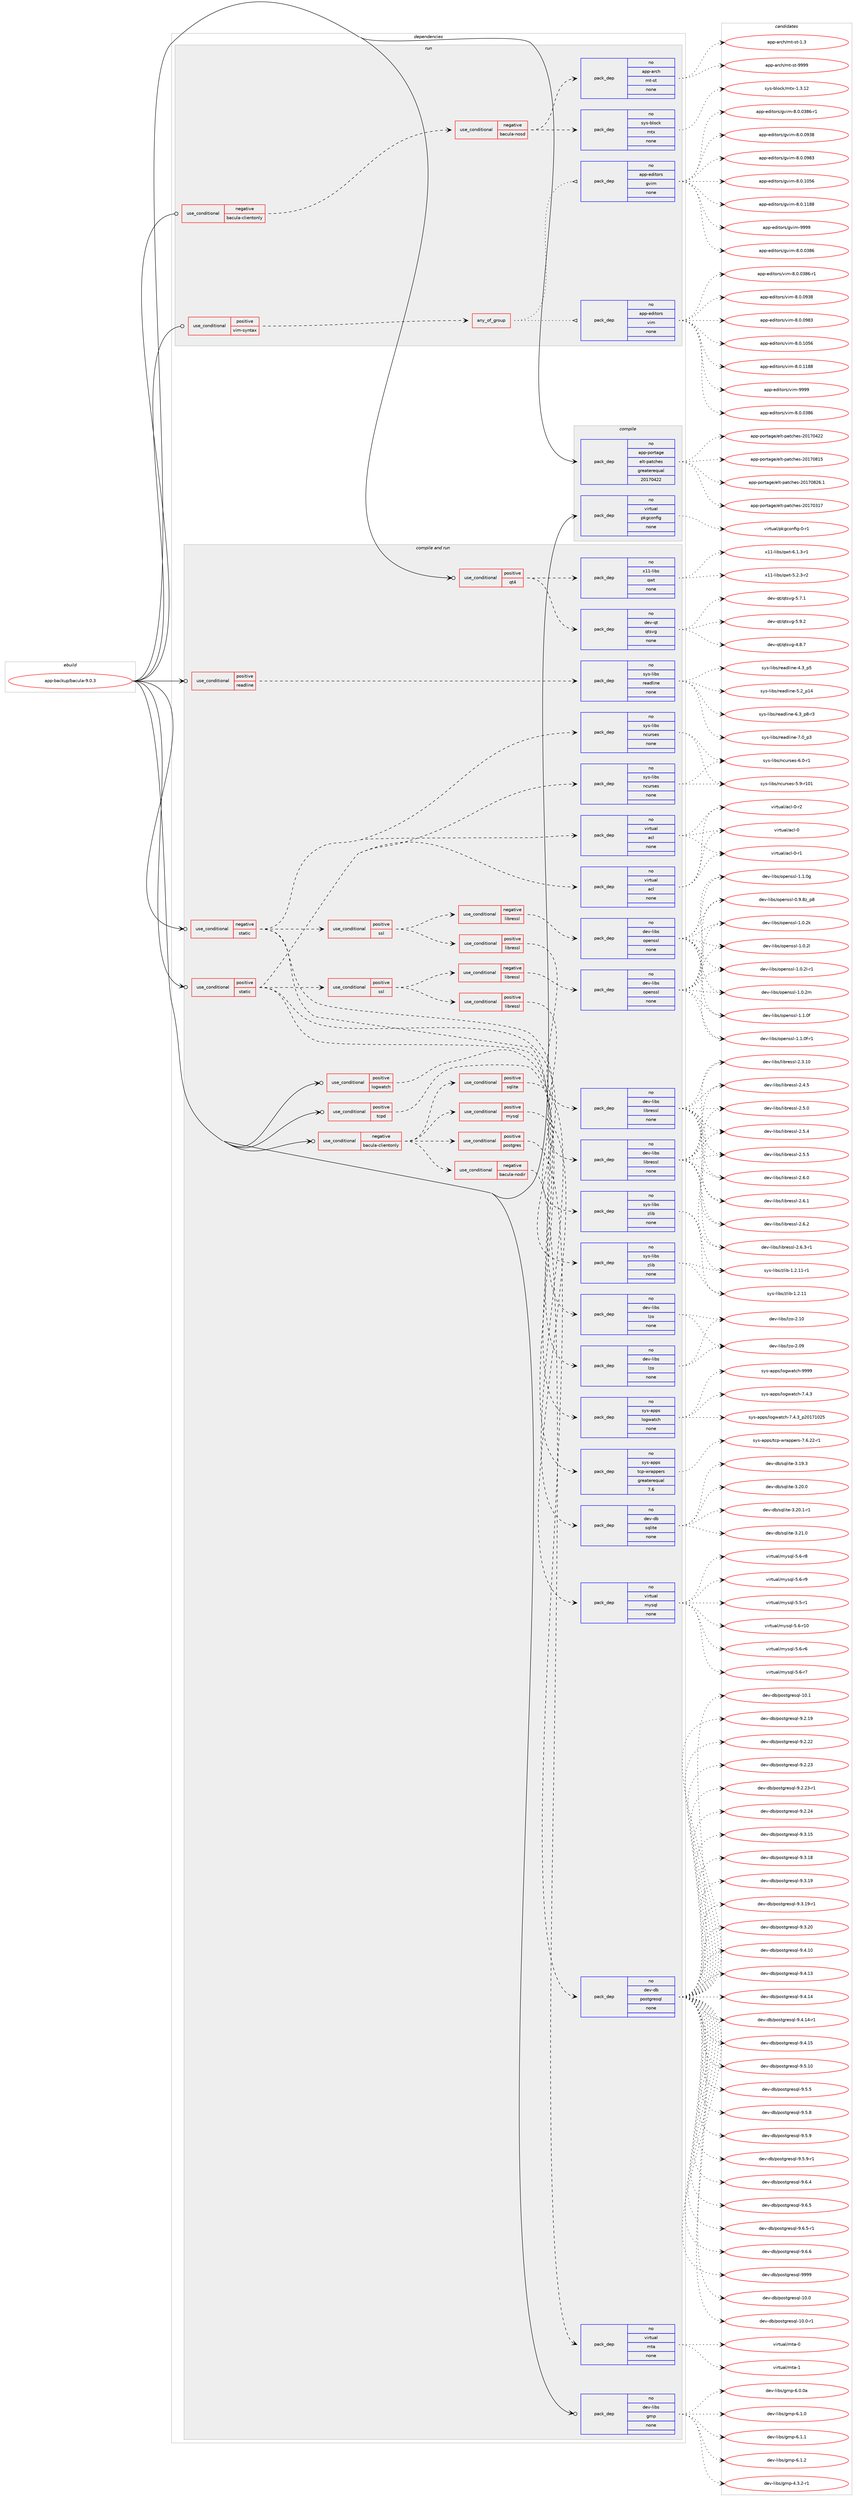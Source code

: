 digraph prolog {

# *************
# Graph options
# *************

newrank=true;
concentrate=true;
compound=true;
graph [rankdir=LR,fontname=Helvetica,fontsize=10,ranksep=1.5];#, ranksep=2.5, nodesep=0.2];
edge  [arrowhead=vee];
node  [fontname=Helvetica,fontsize=10];

# **********
# The ebuild
# **********

subgraph cluster_leftcol {
color=gray;
rank=same;
label=<<i>ebuild</i>>;
id [label="app-backup/bacula-9.0.3", color=red, width=4, href="../app-backup/bacula-9.0.3.svg"];
}

# ****************
# The dependencies
# ****************

subgraph cluster_midcol {
color=gray;
label=<<i>dependencies</i>>;
subgraph cluster_compile {
fillcolor="#eeeeee";
style=filled;
label=<<i>compile</i>>;
subgraph pack6890 {
dependency9750 [label=<<TABLE BORDER="0" CELLBORDER="1" CELLSPACING="0" CELLPADDING="4" WIDTH="220"><TR><TD ROWSPAN="6" CELLPADDING="30">pack_dep</TD></TR><TR><TD WIDTH="110">no</TD></TR><TR><TD>app-portage</TD></TR><TR><TD>elt-patches</TD></TR><TR><TD>greaterequal</TD></TR><TR><TD>20170422</TD></TR></TABLE>>, shape=none, color=blue];
}
id:e -> dependency9750:w [weight=20,style="solid",arrowhead="vee"];
subgraph pack6891 {
dependency9751 [label=<<TABLE BORDER="0" CELLBORDER="1" CELLSPACING="0" CELLPADDING="4" WIDTH="220"><TR><TD ROWSPAN="6" CELLPADDING="30">pack_dep</TD></TR><TR><TD WIDTH="110">no</TD></TR><TR><TD>virtual</TD></TR><TR><TD>pkgconfig</TD></TR><TR><TD>none</TD></TR><TR><TD></TD></TR></TABLE>>, shape=none, color=blue];
}
id:e -> dependency9751:w [weight=20,style="solid",arrowhead="vee"];
}
subgraph cluster_compileandrun {
fillcolor="#eeeeee";
style=filled;
label=<<i>compile and run</i>>;
subgraph cond2675 {
dependency9752 [label=<<TABLE BORDER="0" CELLBORDER="1" CELLSPACING="0" CELLPADDING="4"><TR><TD ROWSPAN="3" CELLPADDING="10">use_conditional</TD></TR><TR><TD>negative</TD></TR><TR><TD>bacula-clientonly</TD></TR></TABLE>>, shape=none, color=red];
subgraph cond2676 {
dependency9753 [label=<<TABLE BORDER="0" CELLBORDER="1" CELLSPACING="0" CELLPADDING="4"><TR><TD ROWSPAN="3" CELLPADDING="10">use_conditional</TD></TR><TR><TD>positive</TD></TR><TR><TD>postgres</TD></TR></TABLE>>, shape=none, color=red];
subgraph pack6892 {
dependency9754 [label=<<TABLE BORDER="0" CELLBORDER="1" CELLSPACING="0" CELLPADDING="4" WIDTH="220"><TR><TD ROWSPAN="6" CELLPADDING="30">pack_dep</TD></TR><TR><TD WIDTH="110">no</TD></TR><TR><TD>dev-db</TD></TR><TR><TD>postgresql</TD></TR><TR><TD>none</TD></TR><TR><TD></TD></TR></TABLE>>, shape=none, color=blue];
}
dependency9753:e -> dependency9754:w [weight=20,style="dashed",arrowhead="vee"];
}
dependency9752:e -> dependency9753:w [weight=20,style="dashed",arrowhead="vee"];
subgraph cond2677 {
dependency9755 [label=<<TABLE BORDER="0" CELLBORDER="1" CELLSPACING="0" CELLPADDING="4"><TR><TD ROWSPAN="3" CELLPADDING="10">use_conditional</TD></TR><TR><TD>positive</TD></TR><TR><TD>mysql</TD></TR></TABLE>>, shape=none, color=red];
subgraph pack6893 {
dependency9756 [label=<<TABLE BORDER="0" CELLBORDER="1" CELLSPACING="0" CELLPADDING="4" WIDTH="220"><TR><TD ROWSPAN="6" CELLPADDING="30">pack_dep</TD></TR><TR><TD WIDTH="110">no</TD></TR><TR><TD>virtual</TD></TR><TR><TD>mysql</TD></TR><TR><TD>none</TD></TR><TR><TD></TD></TR></TABLE>>, shape=none, color=blue];
}
dependency9755:e -> dependency9756:w [weight=20,style="dashed",arrowhead="vee"];
}
dependency9752:e -> dependency9755:w [weight=20,style="dashed",arrowhead="vee"];
subgraph cond2678 {
dependency9757 [label=<<TABLE BORDER="0" CELLBORDER="1" CELLSPACING="0" CELLPADDING="4"><TR><TD ROWSPAN="3" CELLPADDING="10">use_conditional</TD></TR><TR><TD>positive</TD></TR><TR><TD>sqlite</TD></TR></TABLE>>, shape=none, color=red];
subgraph pack6894 {
dependency9758 [label=<<TABLE BORDER="0" CELLBORDER="1" CELLSPACING="0" CELLPADDING="4" WIDTH="220"><TR><TD ROWSPAN="6" CELLPADDING="30">pack_dep</TD></TR><TR><TD WIDTH="110">no</TD></TR><TR><TD>dev-db</TD></TR><TR><TD>sqlite</TD></TR><TR><TD>none</TD></TR><TR><TD></TD></TR></TABLE>>, shape=none, color=blue];
}
dependency9757:e -> dependency9758:w [weight=20,style="dashed",arrowhead="vee"];
}
dependency9752:e -> dependency9757:w [weight=20,style="dashed",arrowhead="vee"];
subgraph cond2679 {
dependency9759 [label=<<TABLE BORDER="0" CELLBORDER="1" CELLSPACING="0" CELLPADDING="4"><TR><TD ROWSPAN="3" CELLPADDING="10">use_conditional</TD></TR><TR><TD>negative</TD></TR><TR><TD>bacula-nodir</TD></TR></TABLE>>, shape=none, color=red];
subgraph pack6895 {
dependency9760 [label=<<TABLE BORDER="0" CELLBORDER="1" CELLSPACING="0" CELLPADDING="4" WIDTH="220"><TR><TD ROWSPAN="6" CELLPADDING="30">pack_dep</TD></TR><TR><TD WIDTH="110">no</TD></TR><TR><TD>virtual</TD></TR><TR><TD>mta</TD></TR><TR><TD>none</TD></TR><TR><TD></TD></TR></TABLE>>, shape=none, color=blue];
}
dependency9759:e -> dependency9760:w [weight=20,style="dashed",arrowhead="vee"];
}
dependency9752:e -> dependency9759:w [weight=20,style="dashed",arrowhead="vee"];
}
id:e -> dependency9752:w [weight=20,style="solid",arrowhead="odotvee"];
subgraph cond2680 {
dependency9761 [label=<<TABLE BORDER="0" CELLBORDER="1" CELLSPACING="0" CELLPADDING="4"><TR><TD ROWSPAN="3" CELLPADDING="10">use_conditional</TD></TR><TR><TD>negative</TD></TR><TR><TD>static</TD></TR></TABLE>>, shape=none, color=red];
subgraph pack6896 {
dependency9762 [label=<<TABLE BORDER="0" CELLBORDER="1" CELLSPACING="0" CELLPADDING="4" WIDTH="220"><TR><TD ROWSPAN="6" CELLPADDING="30">pack_dep</TD></TR><TR><TD WIDTH="110">no</TD></TR><TR><TD>virtual</TD></TR><TR><TD>acl</TD></TR><TR><TD>none</TD></TR><TR><TD></TD></TR></TABLE>>, shape=none, color=blue];
}
dependency9761:e -> dependency9762:w [weight=20,style="dashed",arrowhead="vee"];
subgraph pack6897 {
dependency9763 [label=<<TABLE BORDER="0" CELLBORDER="1" CELLSPACING="0" CELLPADDING="4" WIDTH="220"><TR><TD ROWSPAN="6" CELLPADDING="30">pack_dep</TD></TR><TR><TD WIDTH="110">no</TD></TR><TR><TD>sys-libs</TD></TR><TR><TD>zlib</TD></TR><TR><TD>none</TD></TR><TR><TD></TD></TR></TABLE>>, shape=none, color=blue];
}
dependency9761:e -> dependency9763:w [weight=20,style="dashed",arrowhead="vee"];
subgraph pack6898 {
dependency9764 [label=<<TABLE BORDER="0" CELLBORDER="1" CELLSPACING="0" CELLPADDING="4" WIDTH="220"><TR><TD ROWSPAN="6" CELLPADDING="30">pack_dep</TD></TR><TR><TD WIDTH="110">no</TD></TR><TR><TD>dev-libs</TD></TR><TR><TD>lzo</TD></TR><TR><TD>none</TD></TR><TR><TD></TD></TR></TABLE>>, shape=none, color=blue];
}
dependency9761:e -> dependency9764:w [weight=20,style="dashed",arrowhead="vee"];
subgraph pack6899 {
dependency9765 [label=<<TABLE BORDER="0" CELLBORDER="1" CELLSPACING="0" CELLPADDING="4" WIDTH="220"><TR><TD ROWSPAN="6" CELLPADDING="30">pack_dep</TD></TR><TR><TD WIDTH="110">no</TD></TR><TR><TD>sys-libs</TD></TR><TR><TD>ncurses</TD></TR><TR><TD>none</TD></TR><TR><TD></TD></TR></TABLE>>, shape=none, color=blue];
}
dependency9761:e -> dependency9765:w [weight=20,style="dashed",arrowhead="vee"];
subgraph cond2681 {
dependency9766 [label=<<TABLE BORDER="0" CELLBORDER="1" CELLSPACING="0" CELLPADDING="4"><TR><TD ROWSPAN="3" CELLPADDING="10">use_conditional</TD></TR><TR><TD>positive</TD></TR><TR><TD>ssl</TD></TR></TABLE>>, shape=none, color=red];
subgraph cond2682 {
dependency9767 [label=<<TABLE BORDER="0" CELLBORDER="1" CELLSPACING="0" CELLPADDING="4"><TR><TD ROWSPAN="3" CELLPADDING="10">use_conditional</TD></TR><TR><TD>negative</TD></TR><TR><TD>libressl</TD></TR></TABLE>>, shape=none, color=red];
subgraph pack6900 {
dependency9768 [label=<<TABLE BORDER="0" CELLBORDER="1" CELLSPACING="0" CELLPADDING="4" WIDTH="220"><TR><TD ROWSPAN="6" CELLPADDING="30">pack_dep</TD></TR><TR><TD WIDTH="110">no</TD></TR><TR><TD>dev-libs</TD></TR><TR><TD>openssl</TD></TR><TR><TD>none</TD></TR><TR><TD></TD></TR></TABLE>>, shape=none, color=blue];
}
dependency9767:e -> dependency9768:w [weight=20,style="dashed",arrowhead="vee"];
}
dependency9766:e -> dependency9767:w [weight=20,style="dashed",arrowhead="vee"];
subgraph cond2683 {
dependency9769 [label=<<TABLE BORDER="0" CELLBORDER="1" CELLSPACING="0" CELLPADDING="4"><TR><TD ROWSPAN="3" CELLPADDING="10">use_conditional</TD></TR><TR><TD>positive</TD></TR><TR><TD>libressl</TD></TR></TABLE>>, shape=none, color=red];
subgraph pack6901 {
dependency9770 [label=<<TABLE BORDER="0" CELLBORDER="1" CELLSPACING="0" CELLPADDING="4" WIDTH="220"><TR><TD ROWSPAN="6" CELLPADDING="30">pack_dep</TD></TR><TR><TD WIDTH="110">no</TD></TR><TR><TD>dev-libs</TD></TR><TR><TD>libressl</TD></TR><TR><TD>none</TD></TR><TR><TD></TD></TR></TABLE>>, shape=none, color=blue];
}
dependency9769:e -> dependency9770:w [weight=20,style="dashed",arrowhead="vee"];
}
dependency9766:e -> dependency9769:w [weight=20,style="dashed",arrowhead="vee"];
}
dependency9761:e -> dependency9766:w [weight=20,style="dashed",arrowhead="vee"];
}
id:e -> dependency9761:w [weight=20,style="solid",arrowhead="odotvee"];
subgraph cond2684 {
dependency9771 [label=<<TABLE BORDER="0" CELLBORDER="1" CELLSPACING="0" CELLPADDING="4"><TR><TD ROWSPAN="3" CELLPADDING="10">use_conditional</TD></TR><TR><TD>positive</TD></TR><TR><TD>logwatch</TD></TR></TABLE>>, shape=none, color=red];
subgraph pack6902 {
dependency9772 [label=<<TABLE BORDER="0" CELLBORDER="1" CELLSPACING="0" CELLPADDING="4" WIDTH="220"><TR><TD ROWSPAN="6" CELLPADDING="30">pack_dep</TD></TR><TR><TD WIDTH="110">no</TD></TR><TR><TD>sys-apps</TD></TR><TR><TD>logwatch</TD></TR><TR><TD>none</TD></TR><TR><TD></TD></TR></TABLE>>, shape=none, color=blue];
}
dependency9771:e -> dependency9772:w [weight=20,style="dashed",arrowhead="vee"];
}
id:e -> dependency9771:w [weight=20,style="solid",arrowhead="odotvee"];
subgraph cond2685 {
dependency9773 [label=<<TABLE BORDER="0" CELLBORDER="1" CELLSPACING="0" CELLPADDING="4"><TR><TD ROWSPAN="3" CELLPADDING="10">use_conditional</TD></TR><TR><TD>positive</TD></TR><TR><TD>qt4</TD></TR></TABLE>>, shape=none, color=red];
subgraph pack6903 {
dependency9774 [label=<<TABLE BORDER="0" CELLBORDER="1" CELLSPACING="0" CELLPADDING="4" WIDTH="220"><TR><TD ROWSPAN="6" CELLPADDING="30">pack_dep</TD></TR><TR><TD WIDTH="110">no</TD></TR><TR><TD>dev-qt</TD></TR><TR><TD>qtsvg</TD></TR><TR><TD>none</TD></TR><TR><TD></TD></TR></TABLE>>, shape=none, color=blue];
}
dependency9773:e -> dependency9774:w [weight=20,style="dashed",arrowhead="vee"];
subgraph pack6904 {
dependency9775 [label=<<TABLE BORDER="0" CELLBORDER="1" CELLSPACING="0" CELLPADDING="4" WIDTH="220"><TR><TD ROWSPAN="6" CELLPADDING="30">pack_dep</TD></TR><TR><TD WIDTH="110">no</TD></TR><TR><TD>x11-libs</TD></TR><TR><TD>qwt</TD></TR><TR><TD>none</TD></TR><TR><TD></TD></TR></TABLE>>, shape=none, color=blue];
}
dependency9773:e -> dependency9775:w [weight=20,style="dashed",arrowhead="vee"];
}
id:e -> dependency9773:w [weight=20,style="solid",arrowhead="odotvee"];
subgraph cond2686 {
dependency9776 [label=<<TABLE BORDER="0" CELLBORDER="1" CELLSPACING="0" CELLPADDING="4"><TR><TD ROWSPAN="3" CELLPADDING="10">use_conditional</TD></TR><TR><TD>positive</TD></TR><TR><TD>readline</TD></TR></TABLE>>, shape=none, color=red];
subgraph pack6905 {
dependency9777 [label=<<TABLE BORDER="0" CELLBORDER="1" CELLSPACING="0" CELLPADDING="4" WIDTH="220"><TR><TD ROWSPAN="6" CELLPADDING="30">pack_dep</TD></TR><TR><TD WIDTH="110">no</TD></TR><TR><TD>sys-libs</TD></TR><TR><TD>readline</TD></TR><TR><TD>none</TD></TR><TR><TD></TD></TR></TABLE>>, shape=none, color=blue];
}
dependency9776:e -> dependency9777:w [weight=20,style="dashed",arrowhead="vee"];
}
id:e -> dependency9776:w [weight=20,style="solid",arrowhead="odotvee"];
subgraph cond2687 {
dependency9778 [label=<<TABLE BORDER="0" CELLBORDER="1" CELLSPACING="0" CELLPADDING="4"><TR><TD ROWSPAN="3" CELLPADDING="10">use_conditional</TD></TR><TR><TD>positive</TD></TR><TR><TD>static</TD></TR></TABLE>>, shape=none, color=red];
subgraph pack6906 {
dependency9779 [label=<<TABLE BORDER="0" CELLBORDER="1" CELLSPACING="0" CELLPADDING="4" WIDTH="220"><TR><TD ROWSPAN="6" CELLPADDING="30">pack_dep</TD></TR><TR><TD WIDTH="110">no</TD></TR><TR><TD>virtual</TD></TR><TR><TD>acl</TD></TR><TR><TD>none</TD></TR><TR><TD></TD></TR></TABLE>>, shape=none, color=blue];
}
dependency9778:e -> dependency9779:w [weight=20,style="dashed",arrowhead="vee"];
subgraph pack6907 {
dependency9780 [label=<<TABLE BORDER="0" CELLBORDER="1" CELLSPACING="0" CELLPADDING="4" WIDTH="220"><TR><TD ROWSPAN="6" CELLPADDING="30">pack_dep</TD></TR><TR><TD WIDTH="110">no</TD></TR><TR><TD>sys-libs</TD></TR><TR><TD>zlib</TD></TR><TR><TD>none</TD></TR><TR><TD></TD></TR></TABLE>>, shape=none, color=blue];
}
dependency9778:e -> dependency9780:w [weight=20,style="dashed",arrowhead="vee"];
subgraph pack6908 {
dependency9781 [label=<<TABLE BORDER="0" CELLBORDER="1" CELLSPACING="0" CELLPADDING="4" WIDTH="220"><TR><TD ROWSPAN="6" CELLPADDING="30">pack_dep</TD></TR><TR><TD WIDTH="110">no</TD></TR><TR><TD>dev-libs</TD></TR><TR><TD>lzo</TD></TR><TR><TD>none</TD></TR><TR><TD></TD></TR></TABLE>>, shape=none, color=blue];
}
dependency9778:e -> dependency9781:w [weight=20,style="dashed",arrowhead="vee"];
subgraph pack6909 {
dependency9782 [label=<<TABLE BORDER="0" CELLBORDER="1" CELLSPACING="0" CELLPADDING="4" WIDTH="220"><TR><TD ROWSPAN="6" CELLPADDING="30">pack_dep</TD></TR><TR><TD WIDTH="110">no</TD></TR><TR><TD>sys-libs</TD></TR><TR><TD>ncurses</TD></TR><TR><TD>none</TD></TR><TR><TD></TD></TR></TABLE>>, shape=none, color=blue];
}
dependency9778:e -> dependency9782:w [weight=20,style="dashed",arrowhead="vee"];
subgraph cond2688 {
dependency9783 [label=<<TABLE BORDER="0" CELLBORDER="1" CELLSPACING="0" CELLPADDING="4"><TR><TD ROWSPAN="3" CELLPADDING="10">use_conditional</TD></TR><TR><TD>positive</TD></TR><TR><TD>ssl</TD></TR></TABLE>>, shape=none, color=red];
subgraph cond2689 {
dependency9784 [label=<<TABLE BORDER="0" CELLBORDER="1" CELLSPACING="0" CELLPADDING="4"><TR><TD ROWSPAN="3" CELLPADDING="10">use_conditional</TD></TR><TR><TD>negative</TD></TR><TR><TD>libressl</TD></TR></TABLE>>, shape=none, color=red];
subgraph pack6910 {
dependency9785 [label=<<TABLE BORDER="0" CELLBORDER="1" CELLSPACING="0" CELLPADDING="4" WIDTH="220"><TR><TD ROWSPAN="6" CELLPADDING="30">pack_dep</TD></TR><TR><TD WIDTH="110">no</TD></TR><TR><TD>dev-libs</TD></TR><TR><TD>openssl</TD></TR><TR><TD>none</TD></TR><TR><TD></TD></TR></TABLE>>, shape=none, color=blue];
}
dependency9784:e -> dependency9785:w [weight=20,style="dashed",arrowhead="vee"];
}
dependency9783:e -> dependency9784:w [weight=20,style="dashed",arrowhead="vee"];
subgraph cond2690 {
dependency9786 [label=<<TABLE BORDER="0" CELLBORDER="1" CELLSPACING="0" CELLPADDING="4"><TR><TD ROWSPAN="3" CELLPADDING="10">use_conditional</TD></TR><TR><TD>positive</TD></TR><TR><TD>libressl</TD></TR></TABLE>>, shape=none, color=red];
subgraph pack6911 {
dependency9787 [label=<<TABLE BORDER="0" CELLBORDER="1" CELLSPACING="0" CELLPADDING="4" WIDTH="220"><TR><TD ROWSPAN="6" CELLPADDING="30">pack_dep</TD></TR><TR><TD WIDTH="110">no</TD></TR><TR><TD>dev-libs</TD></TR><TR><TD>libressl</TD></TR><TR><TD>none</TD></TR><TR><TD></TD></TR></TABLE>>, shape=none, color=blue];
}
dependency9786:e -> dependency9787:w [weight=20,style="dashed",arrowhead="vee"];
}
dependency9783:e -> dependency9786:w [weight=20,style="dashed",arrowhead="vee"];
}
dependency9778:e -> dependency9783:w [weight=20,style="dashed",arrowhead="vee"];
}
id:e -> dependency9778:w [weight=20,style="solid",arrowhead="odotvee"];
subgraph cond2691 {
dependency9788 [label=<<TABLE BORDER="0" CELLBORDER="1" CELLSPACING="0" CELLPADDING="4"><TR><TD ROWSPAN="3" CELLPADDING="10">use_conditional</TD></TR><TR><TD>positive</TD></TR><TR><TD>tcpd</TD></TR></TABLE>>, shape=none, color=red];
subgraph pack6912 {
dependency9789 [label=<<TABLE BORDER="0" CELLBORDER="1" CELLSPACING="0" CELLPADDING="4" WIDTH="220"><TR><TD ROWSPAN="6" CELLPADDING="30">pack_dep</TD></TR><TR><TD WIDTH="110">no</TD></TR><TR><TD>sys-apps</TD></TR><TR><TD>tcp-wrappers</TD></TR><TR><TD>greaterequal</TD></TR><TR><TD>7.6</TD></TR></TABLE>>, shape=none, color=blue];
}
dependency9788:e -> dependency9789:w [weight=20,style="dashed",arrowhead="vee"];
}
id:e -> dependency9788:w [weight=20,style="solid",arrowhead="odotvee"];
subgraph pack6913 {
dependency9790 [label=<<TABLE BORDER="0" CELLBORDER="1" CELLSPACING="0" CELLPADDING="4" WIDTH="220"><TR><TD ROWSPAN="6" CELLPADDING="30">pack_dep</TD></TR><TR><TD WIDTH="110">no</TD></TR><TR><TD>dev-libs</TD></TR><TR><TD>gmp</TD></TR><TR><TD>none</TD></TR><TR><TD></TD></TR></TABLE>>, shape=none, color=blue];
}
id:e -> dependency9790:w [weight=20,style="solid",arrowhead="odotvee"];
}
subgraph cluster_run {
fillcolor="#eeeeee";
style=filled;
label=<<i>run</i>>;
subgraph cond2692 {
dependency9791 [label=<<TABLE BORDER="0" CELLBORDER="1" CELLSPACING="0" CELLPADDING="4"><TR><TD ROWSPAN="3" CELLPADDING="10">use_conditional</TD></TR><TR><TD>negative</TD></TR><TR><TD>bacula-clientonly</TD></TR></TABLE>>, shape=none, color=red];
subgraph cond2693 {
dependency9792 [label=<<TABLE BORDER="0" CELLBORDER="1" CELLSPACING="0" CELLPADDING="4"><TR><TD ROWSPAN="3" CELLPADDING="10">use_conditional</TD></TR><TR><TD>negative</TD></TR><TR><TD>bacula-nosd</TD></TR></TABLE>>, shape=none, color=red];
subgraph pack6914 {
dependency9793 [label=<<TABLE BORDER="0" CELLBORDER="1" CELLSPACING="0" CELLPADDING="4" WIDTH="220"><TR><TD ROWSPAN="6" CELLPADDING="30">pack_dep</TD></TR><TR><TD WIDTH="110">no</TD></TR><TR><TD>sys-block</TD></TR><TR><TD>mtx</TD></TR><TR><TD>none</TD></TR><TR><TD></TD></TR></TABLE>>, shape=none, color=blue];
}
dependency9792:e -> dependency9793:w [weight=20,style="dashed",arrowhead="vee"];
subgraph pack6915 {
dependency9794 [label=<<TABLE BORDER="0" CELLBORDER="1" CELLSPACING="0" CELLPADDING="4" WIDTH="220"><TR><TD ROWSPAN="6" CELLPADDING="30">pack_dep</TD></TR><TR><TD WIDTH="110">no</TD></TR><TR><TD>app-arch</TD></TR><TR><TD>mt-st</TD></TR><TR><TD>none</TD></TR><TR><TD></TD></TR></TABLE>>, shape=none, color=blue];
}
dependency9792:e -> dependency9794:w [weight=20,style="dashed",arrowhead="vee"];
}
dependency9791:e -> dependency9792:w [weight=20,style="dashed",arrowhead="vee"];
}
id:e -> dependency9791:w [weight=20,style="solid",arrowhead="odot"];
subgraph cond2694 {
dependency9795 [label=<<TABLE BORDER="0" CELLBORDER="1" CELLSPACING="0" CELLPADDING="4"><TR><TD ROWSPAN="3" CELLPADDING="10">use_conditional</TD></TR><TR><TD>positive</TD></TR><TR><TD>vim-syntax</TD></TR></TABLE>>, shape=none, color=red];
subgraph any181 {
dependency9796 [label=<<TABLE BORDER="0" CELLBORDER="1" CELLSPACING="0" CELLPADDING="4"><TR><TD CELLPADDING="10">any_of_group</TD></TR></TABLE>>, shape=none, color=red];subgraph pack6916 {
dependency9797 [label=<<TABLE BORDER="0" CELLBORDER="1" CELLSPACING="0" CELLPADDING="4" WIDTH="220"><TR><TD ROWSPAN="6" CELLPADDING="30">pack_dep</TD></TR><TR><TD WIDTH="110">no</TD></TR><TR><TD>app-editors</TD></TR><TR><TD>vim</TD></TR><TR><TD>none</TD></TR><TR><TD></TD></TR></TABLE>>, shape=none, color=blue];
}
dependency9796:e -> dependency9797:w [weight=20,style="dotted",arrowhead="oinv"];
subgraph pack6917 {
dependency9798 [label=<<TABLE BORDER="0" CELLBORDER="1" CELLSPACING="0" CELLPADDING="4" WIDTH="220"><TR><TD ROWSPAN="6" CELLPADDING="30">pack_dep</TD></TR><TR><TD WIDTH="110">no</TD></TR><TR><TD>app-editors</TD></TR><TR><TD>gvim</TD></TR><TR><TD>none</TD></TR><TR><TD></TD></TR></TABLE>>, shape=none, color=blue];
}
dependency9796:e -> dependency9798:w [weight=20,style="dotted",arrowhead="oinv"];
}
dependency9795:e -> dependency9796:w [weight=20,style="dashed",arrowhead="vee"];
}
id:e -> dependency9795:w [weight=20,style="solid",arrowhead="odot"];
}
}

# **************
# The candidates
# **************

subgraph cluster_choices {
rank=same;
color=gray;
label=<<i>candidates</i>>;

subgraph choice6890 {
color=black;
nodesep=1;
choice97112112451121111141169710310147101108116451129711699104101115455048495548514955 [label="app-portage/elt-patches-20170317", color=red, width=4,href="../app-portage/elt-patches-20170317.svg"];
choice97112112451121111141169710310147101108116451129711699104101115455048495548525050 [label="app-portage/elt-patches-20170422", color=red, width=4,href="../app-portage/elt-patches-20170422.svg"];
choice97112112451121111141169710310147101108116451129711699104101115455048495548564953 [label="app-portage/elt-patches-20170815", color=red, width=4,href="../app-portage/elt-patches-20170815.svg"];
choice971121124511211111411697103101471011081164511297116991041011154550484955485650544649 [label="app-portage/elt-patches-20170826.1", color=red, width=4,href="../app-portage/elt-patches-20170826.1.svg"];
dependency9750:e -> choice97112112451121111141169710310147101108116451129711699104101115455048495548514955:w [style=dotted,weight="100"];
dependency9750:e -> choice97112112451121111141169710310147101108116451129711699104101115455048495548525050:w [style=dotted,weight="100"];
dependency9750:e -> choice97112112451121111141169710310147101108116451129711699104101115455048495548564953:w [style=dotted,weight="100"];
dependency9750:e -> choice971121124511211111411697103101471011081164511297116991041011154550484955485650544649:w [style=dotted,weight="100"];
}
subgraph choice6891 {
color=black;
nodesep=1;
choice11810511411611797108471121071039911111010210510345484511449 [label="virtual/pkgconfig-0-r1", color=red, width=4,href="../virtual/pkgconfig-0-r1.svg"];
dependency9751:e -> choice11810511411611797108471121071039911111010210510345484511449:w [style=dotted,weight="100"];
}
subgraph choice6892 {
color=black;
nodesep=1;
choice1001011184510098471121111151161031141011151131084549484648 [label="dev-db/postgresql-10.0", color=red, width=4,href="../dev-db/postgresql-10.0.svg"];
choice10010111845100984711211111511610311410111511310845494846484511449 [label="dev-db/postgresql-10.0-r1", color=red, width=4,href="../dev-db/postgresql-10.0-r1.svg"];
choice1001011184510098471121111151161031141011151131084549484649 [label="dev-db/postgresql-10.1", color=red, width=4,href="../dev-db/postgresql-10.1.svg"];
choice10010111845100984711211111511610311410111511310845574650464957 [label="dev-db/postgresql-9.2.19", color=red, width=4,href="../dev-db/postgresql-9.2.19.svg"];
choice10010111845100984711211111511610311410111511310845574650465050 [label="dev-db/postgresql-9.2.22", color=red, width=4,href="../dev-db/postgresql-9.2.22.svg"];
choice10010111845100984711211111511610311410111511310845574650465051 [label="dev-db/postgresql-9.2.23", color=red, width=4,href="../dev-db/postgresql-9.2.23.svg"];
choice100101118451009847112111115116103114101115113108455746504650514511449 [label="dev-db/postgresql-9.2.23-r1", color=red, width=4,href="../dev-db/postgresql-9.2.23-r1.svg"];
choice10010111845100984711211111511610311410111511310845574650465052 [label="dev-db/postgresql-9.2.24", color=red, width=4,href="../dev-db/postgresql-9.2.24.svg"];
choice10010111845100984711211111511610311410111511310845574651464953 [label="dev-db/postgresql-9.3.15", color=red, width=4,href="../dev-db/postgresql-9.3.15.svg"];
choice10010111845100984711211111511610311410111511310845574651464956 [label="dev-db/postgresql-9.3.18", color=red, width=4,href="../dev-db/postgresql-9.3.18.svg"];
choice10010111845100984711211111511610311410111511310845574651464957 [label="dev-db/postgresql-9.3.19", color=red, width=4,href="../dev-db/postgresql-9.3.19.svg"];
choice100101118451009847112111115116103114101115113108455746514649574511449 [label="dev-db/postgresql-9.3.19-r1", color=red, width=4,href="../dev-db/postgresql-9.3.19-r1.svg"];
choice10010111845100984711211111511610311410111511310845574651465048 [label="dev-db/postgresql-9.3.20", color=red, width=4,href="../dev-db/postgresql-9.3.20.svg"];
choice10010111845100984711211111511610311410111511310845574652464948 [label="dev-db/postgresql-9.4.10", color=red, width=4,href="../dev-db/postgresql-9.4.10.svg"];
choice10010111845100984711211111511610311410111511310845574652464951 [label="dev-db/postgresql-9.4.13", color=red, width=4,href="../dev-db/postgresql-9.4.13.svg"];
choice10010111845100984711211111511610311410111511310845574652464952 [label="dev-db/postgresql-9.4.14", color=red, width=4,href="../dev-db/postgresql-9.4.14.svg"];
choice100101118451009847112111115116103114101115113108455746524649524511449 [label="dev-db/postgresql-9.4.14-r1", color=red, width=4,href="../dev-db/postgresql-9.4.14-r1.svg"];
choice10010111845100984711211111511610311410111511310845574652464953 [label="dev-db/postgresql-9.4.15", color=red, width=4,href="../dev-db/postgresql-9.4.15.svg"];
choice10010111845100984711211111511610311410111511310845574653464948 [label="dev-db/postgresql-9.5.10", color=red, width=4,href="../dev-db/postgresql-9.5.10.svg"];
choice100101118451009847112111115116103114101115113108455746534653 [label="dev-db/postgresql-9.5.5", color=red, width=4,href="../dev-db/postgresql-9.5.5.svg"];
choice100101118451009847112111115116103114101115113108455746534656 [label="dev-db/postgresql-9.5.8", color=red, width=4,href="../dev-db/postgresql-9.5.8.svg"];
choice100101118451009847112111115116103114101115113108455746534657 [label="dev-db/postgresql-9.5.9", color=red, width=4,href="../dev-db/postgresql-9.5.9.svg"];
choice1001011184510098471121111151161031141011151131084557465346574511449 [label="dev-db/postgresql-9.5.9-r1", color=red, width=4,href="../dev-db/postgresql-9.5.9-r1.svg"];
choice100101118451009847112111115116103114101115113108455746544652 [label="dev-db/postgresql-9.6.4", color=red, width=4,href="../dev-db/postgresql-9.6.4.svg"];
choice100101118451009847112111115116103114101115113108455746544653 [label="dev-db/postgresql-9.6.5", color=red, width=4,href="../dev-db/postgresql-9.6.5.svg"];
choice1001011184510098471121111151161031141011151131084557465446534511449 [label="dev-db/postgresql-9.6.5-r1", color=red, width=4,href="../dev-db/postgresql-9.6.5-r1.svg"];
choice100101118451009847112111115116103114101115113108455746544654 [label="dev-db/postgresql-9.6.6", color=red, width=4,href="../dev-db/postgresql-9.6.6.svg"];
choice1001011184510098471121111151161031141011151131084557575757 [label="dev-db/postgresql-9999", color=red, width=4,href="../dev-db/postgresql-9999.svg"];
dependency9754:e -> choice1001011184510098471121111151161031141011151131084549484648:w [style=dotted,weight="100"];
dependency9754:e -> choice10010111845100984711211111511610311410111511310845494846484511449:w [style=dotted,weight="100"];
dependency9754:e -> choice1001011184510098471121111151161031141011151131084549484649:w [style=dotted,weight="100"];
dependency9754:e -> choice10010111845100984711211111511610311410111511310845574650464957:w [style=dotted,weight="100"];
dependency9754:e -> choice10010111845100984711211111511610311410111511310845574650465050:w [style=dotted,weight="100"];
dependency9754:e -> choice10010111845100984711211111511610311410111511310845574650465051:w [style=dotted,weight="100"];
dependency9754:e -> choice100101118451009847112111115116103114101115113108455746504650514511449:w [style=dotted,weight="100"];
dependency9754:e -> choice10010111845100984711211111511610311410111511310845574650465052:w [style=dotted,weight="100"];
dependency9754:e -> choice10010111845100984711211111511610311410111511310845574651464953:w [style=dotted,weight="100"];
dependency9754:e -> choice10010111845100984711211111511610311410111511310845574651464956:w [style=dotted,weight="100"];
dependency9754:e -> choice10010111845100984711211111511610311410111511310845574651464957:w [style=dotted,weight="100"];
dependency9754:e -> choice100101118451009847112111115116103114101115113108455746514649574511449:w [style=dotted,weight="100"];
dependency9754:e -> choice10010111845100984711211111511610311410111511310845574651465048:w [style=dotted,weight="100"];
dependency9754:e -> choice10010111845100984711211111511610311410111511310845574652464948:w [style=dotted,weight="100"];
dependency9754:e -> choice10010111845100984711211111511610311410111511310845574652464951:w [style=dotted,weight="100"];
dependency9754:e -> choice10010111845100984711211111511610311410111511310845574652464952:w [style=dotted,weight="100"];
dependency9754:e -> choice100101118451009847112111115116103114101115113108455746524649524511449:w [style=dotted,weight="100"];
dependency9754:e -> choice10010111845100984711211111511610311410111511310845574652464953:w [style=dotted,weight="100"];
dependency9754:e -> choice10010111845100984711211111511610311410111511310845574653464948:w [style=dotted,weight="100"];
dependency9754:e -> choice100101118451009847112111115116103114101115113108455746534653:w [style=dotted,weight="100"];
dependency9754:e -> choice100101118451009847112111115116103114101115113108455746534656:w [style=dotted,weight="100"];
dependency9754:e -> choice100101118451009847112111115116103114101115113108455746534657:w [style=dotted,weight="100"];
dependency9754:e -> choice1001011184510098471121111151161031141011151131084557465346574511449:w [style=dotted,weight="100"];
dependency9754:e -> choice100101118451009847112111115116103114101115113108455746544652:w [style=dotted,weight="100"];
dependency9754:e -> choice100101118451009847112111115116103114101115113108455746544653:w [style=dotted,weight="100"];
dependency9754:e -> choice1001011184510098471121111151161031141011151131084557465446534511449:w [style=dotted,weight="100"];
dependency9754:e -> choice100101118451009847112111115116103114101115113108455746544654:w [style=dotted,weight="100"];
dependency9754:e -> choice1001011184510098471121111151161031141011151131084557575757:w [style=dotted,weight="100"];
}
subgraph choice6893 {
color=black;
nodesep=1;
choice1181051141161179710847109121115113108455346534511449 [label="virtual/mysql-5.5-r1", color=red, width=4,href="../virtual/mysql-5.5-r1.svg"];
choice118105114116117971084710912111511310845534654451144948 [label="virtual/mysql-5.6-r10", color=red, width=4,href="../virtual/mysql-5.6-r10.svg"];
choice1181051141161179710847109121115113108455346544511454 [label="virtual/mysql-5.6-r6", color=red, width=4,href="../virtual/mysql-5.6-r6.svg"];
choice1181051141161179710847109121115113108455346544511455 [label="virtual/mysql-5.6-r7", color=red, width=4,href="../virtual/mysql-5.6-r7.svg"];
choice1181051141161179710847109121115113108455346544511456 [label="virtual/mysql-5.6-r8", color=red, width=4,href="../virtual/mysql-5.6-r8.svg"];
choice1181051141161179710847109121115113108455346544511457 [label="virtual/mysql-5.6-r9", color=red, width=4,href="../virtual/mysql-5.6-r9.svg"];
dependency9756:e -> choice1181051141161179710847109121115113108455346534511449:w [style=dotted,weight="100"];
dependency9756:e -> choice118105114116117971084710912111511310845534654451144948:w [style=dotted,weight="100"];
dependency9756:e -> choice1181051141161179710847109121115113108455346544511454:w [style=dotted,weight="100"];
dependency9756:e -> choice1181051141161179710847109121115113108455346544511455:w [style=dotted,weight="100"];
dependency9756:e -> choice1181051141161179710847109121115113108455346544511456:w [style=dotted,weight="100"];
dependency9756:e -> choice1181051141161179710847109121115113108455346544511457:w [style=dotted,weight="100"];
}
subgraph choice6894 {
color=black;
nodesep=1;
choice10010111845100984711511310810511610145514649574651 [label="dev-db/sqlite-3.19.3", color=red, width=4,href="../dev-db/sqlite-3.19.3.svg"];
choice10010111845100984711511310810511610145514650484648 [label="dev-db/sqlite-3.20.0", color=red, width=4,href="../dev-db/sqlite-3.20.0.svg"];
choice100101118451009847115113108105116101455146504846494511449 [label="dev-db/sqlite-3.20.1-r1", color=red, width=4,href="../dev-db/sqlite-3.20.1-r1.svg"];
choice10010111845100984711511310810511610145514650494648 [label="dev-db/sqlite-3.21.0", color=red, width=4,href="../dev-db/sqlite-3.21.0.svg"];
dependency9758:e -> choice10010111845100984711511310810511610145514649574651:w [style=dotted,weight="100"];
dependency9758:e -> choice10010111845100984711511310810511610145514650484648:w [style=dotted,weight="100"];
dependency9758:e -> choice100101118451009847115113108105116101455146504846494511449:w [style=dotted,weight="100"];
dependency9758:e -> choice10010111845100984711511310810511610145514650494648:w [style=dotted,weight="100"];
}
subgraph choice6895 {
color=black;
nodesep=1;
choice1181051141161179710847109116974548 [label="virtual/mta-0", color=red, width=4,href="../virtual/mta-0.svg"];
choice1181051141161179710847109116974549 [label="virtual/mta-1", color=red, width=4,href="../virtual/mta-1.svg"];
dependency9760:e -> choice1181051141161179710847109116974548:w [style=dotted,weight="100"];
dependency9760:e -> choice1181051141161179710847109116974549:w [style=dotted,weight="100"];
}
subgraph choice6896 {
color=black;
nodesep=1;
choice118105114116117971084797991084548 [label="virtual/acl-0", color=red, width=4,href="../virtual/acl-0.svg"];
choice1181051141161179710847979910845484511449 [label="virtual/acl-0-r1", color=red, width=4,href="../virtual/acl-0-r1.svg"];
choice1181051141161179710847979910845484511450 [label="virtual/acl-0-r2", color=red, width=4,href="../virtual/acl-0-r2.svg"];
dependency9762:e -> choice118105114116117971084797991084548:w [style=dotted,weight="100"];
dependency9762:e -> choice1181051141161179710847979910845484511449:w [style=dotted,weight="100"];
dependency9762:e -> choice1181051141161179710847979910845484511450:w [style=dotted,weight="100"];
}
subgraph choice6897 {
color=black;
nodesep=1;
choice1151211154510810598115471221081059845494650464949 [label="sys-libs/zlib-1.2.11", color=red, width=4,href="../sys-libs/zlib-1.2.11.svg"];
choice11512111545108105981154712210810598454946504649494511449 [label="sys-libs/zlib-1.2.11-r1", color=red, width=4,href="../sys-libs/zlib-1.2.11-r1.svg"];
dependency9763:e -> choice1151211154510810598115471221081059845494650464949:w [style=dotted,weight="100"];
dependency9763:e -> choice11512111545108105981154712210810598454946504649494511449:w [style=dotted,weight="100"];
}
subgraph choice6898 {
color=black;
nodesep=1;
choice1001011184510810598115471081221114550464857 [label="dev-libs/lzo-2.09", color=red, width=4,href="../dev-libs/lzo-2.09.svg"];
choice1001011184510810598115471081221114550464948 [label="dev-libs/lzo-2.10", color=red, width=4,href="../dev-libs/lzo-2.10.svg"];
dependency9764:e -> choice1001011184510810598115471081221114550464857:w [style=dotted,weight="100"];
dependency9764:e -> choice1001011184510810598115471081221114550464948:w [style=dotted,weight="100"];
}
subgraph choice6899 {
color=black;
nodesep=1;
choice115121115451081059811547110991171141151011154553465745114494849 [label="sys-libs/ncurses-5.9-r101", color=red, width=4,href="../sys-libs/ncurses-5.9-r101.svg"];
choice11512111545108105981154711099117114115101115455446484511449 [label="sys-libs/ncurses-6.0-r1", color=red, width=4,href="../sys-libs/ncurses-6.0-r1.svg"];
dependency9765:e -> choice115121115451081059811547110991171141151011154553465745114494849:w [style=dotted,weight="100"];
dependency9765:e -> choice11512111545108105981154711099117114115101115455446484511449:w [style=dotted,weight="100"];
}
subgraph choice6900 {
color=black;
nodesep=1;
choice1001011184510810598115471111121011101151151084548465746561229511256 [label="dev-libs/openssl-0.9.8z_p8", color=red, width=4,href="../dev-libs/openssl-0.9.8z_p8.svg"];
choice100101118451081059811547111112101110115115108454946484650107 [label="dev-libs/openssl-1.0.2k", color=red, width=4,href="../dev-libs/openssl-1.0.2k.svg"];
choice100101118451081059811547111112101110115115108454946484650108 [label="dev-libs/openssl-1.0.2l", color=red, width=4,href="../dev-libs/openssl-1.0.2l.svg"];
choice1001011184510810598115471111121011101151151084549464846501084511449 [label="dev-libs/openssl-1.0.2l-r1", color=red, width=4,href="../dev-libs/openssl-1.0.2l-r1.svg"];
choice100101118451081059811547111112101110115115108454946484650109 [label="dev-libs/openssl-1.0.2m", color=red, width=4,href="../dev-libs/openssl-1.0.2m.svg"];
choice100101118451081059811547111112101110115115108454946494648102 [label="dev-libs/openssl-1.1.0f", color=red, width=4,href="../dev-libs/openssl-1.1.0f.svg"];
choice1001011184510810598115471111121011101151151084549464946481024511449 [label="dev-libs/openssl-1.1.0f-r1", color=red, width=4,href="../dev-libs/openssl-1.1.0f-r1.svg"];
choice100101118451081059811547111112101110115115108454946494648103 [label="dev-libs/openssl-1.1.0g", color=red, width=4,href="../dev-libs/openssl-1.1.0g.svg"];
dependency9768:e -> choice1001011184510810598115471111121011101151151084548465746561229511256:w [style=dotted,weight="100"];
dependency9768:e -> choice100101118451081059811547111112101110115115108454946484650107:w [style=dotted,weight="100"];
dependency9768:e -> choice100101118451081059811547111112101110115115108454946484650108:w [style=dotted,weight="100"];
dependency9768:e -> choice1001011184510810598115471111121011101151151084549464846501084511449:w [style=dotted,weight="100"];
dependency9768:e -> choice100101118451081059811547111112101110115115108454946484650109:w [style=dotted,weight="100"];
dependency9768:e -> choice100101118451081059811547111112101110115115108454946494648102:w [style=dotted,weight="100"];
dependency9768:e -> choice1001011184510810598115471111121011101151151084549464946481024511449:w [style=dotted,weight="100"];
dependency9768:e -> choice100101118451081059811547111112101110115115108454946494648103:w [style=dotted,weight="100"];
}
subgraph choice6901 {
color=black;
nodesep=1;
choice1001011184510810598115471081059811410111511510845504651464948 [label="dev-libs/libressl-2.3.10", color=red, width=4,href="../dev-libs/libressl-2.3.10.svg"];
choice10010111845108105981154710810598114101115115108455046524653 [label="dev-libs/libressl-2.4.5", color=red, width=4,href="../dev-libs/libressl-2.4.5.svg"];
choice10010111845108105981154710810598114101115115108455046534648 [label="dev-libs/libressl-2.5.0", color=red, width=4,href="../dev-libs/libressl-2.5.0.svg"];
choice10010111845108105981154710810598114101115115108455046534652 [label="dev-libs/libressl-2.5.4", color=red, width=4,href="../dev-libs/libressl-2.5.4.svg"];
choice10010111845108105981154710810598114101115115108455046534653 [label="dev-libs/libressl-2.5.5", color=red, width=4,href="../dev-libs/libressl-2.5.5.svg"];
choice10010111845108105981154710810598114101115115108455046544648 [label="dev-libs/libressl-2.6.0", color=red, width=4,href="../dev-libs/libressl-2.6.0.svg"];
choice10010111845108105981154710810598114101115115108455046544649 [label="dev-libs/libressl-2.6.1", color=red, width=4,href="../dev-libs/libressl-2.6.1.svg"];
choice10010111845108105981154710810598114101115115108455046544650 [label="dev-libs/libressl-2.6.2", color=red, width=4,href="../dev-libs/libressl-2.6.2.svg"];
choice100101118451081059811547108105981141011151151084550465446514511449 [label="dev-libs/libressl-2.6.3-r1", color=red, width=4,href="../dev-libs/libressl-2.6.3-r1.svg"];
dependency9770:e -> choice1001011184510810598115471081059811410111511510845504651464948:w [style=dotted,weight="100"];
dependency9770:e -> choice10010111845108105981154710810598114101115115108455046524653:w [style=dotted,weight="100"];
dependency9770:e -> choice10010111845108105981154710810598114101115115108455046534648:w [style=dotted,weight="100"];
dependency9770:e -> choice10010111845108105981154710810598114101115115108455046534652:w [style=dotted,weight="100"];
dependency9770:e -> choice10010111845108105981154710810598114101115115108455046534653:w [style=dotted,weight="100"];
dependency9770:e -> choice10010111845108105981154710810598114101115115108455046544648:w [style=dotted,weight="100"];
dependency9770:e -> choice10010111845108105981154710810598114101115115108455046544649:w [style=dotted,weight="100"];
dependency9770:e -> choice10010111845108105981154710810598114101115115108455046544650:w [style=dotted,weight="100"];
dependency9770:e -> choice100101118451081059811547108105981141011151151084550465446514511449:w [style=dotted,weight="100"];
}
subgraph choice6902 {
color=black;
nodesep=1;
choice1151211154597112112115471081111031199711699104455546524651 [label="sys-apps/logwatch-7.4.3", color=red, width=4,href="../sys-apps/logwatch-7.4.3.svg"];
choice1151211154597112112115471081111031199711699104455546524651951125048495549485053 [label="sys-apps/logwatch-7.4.3_p20171025", color=red, width=4,href="../sys-apps/logwatch-7.4.3_p20171025.svg"];
choice11512111545971121121154710811110311997116991044557575757 [label="sys-apps/logwatch-9999", color=red, width=4,href="../sys-apps/logwatch-9999.svg"];
dependency9772:e -> choice1151211154597112112115471081111031199711699104455546524651:w [style=dotted,weight="100"];
dependency9772:e -> choice1151211154597112112115471081111031199711699104455546524651951125048495549485053:w [style=dotted,weight="100"];
dependency9772:e -> choice11512111545971121121154710811110311997116991044557575757:w [style=dotted,weight="100"];
}
subgraph choice6903 {
color=black;
nodesep=1;
choice1001011184511311647113116115118103455246564655 [label="dev-qt/qtsvg-4.8.7", color=red, width=4,href="../dev-qt/qtsvg-4.8.7.svg"];
choice1001011184511311647113116115118103455346554649 [label="dev-qt/qtsvg-5.7.1", color=red, width=4,href="../dev-qt/qtsvg-5.7.1.svg"];
choice1001011184511311647113116115118103455346574650 [label="dev-qt/qtsvg-5.9.2", color=red, width=4,href="../dev-qt/qtsvg-5.9.2.svg"];
dependency9774:e -> choice1001011184511311647113116115118103455246564655:w [style=dotted,weight="100"];
dependency9774:e -> choice1001011184511311647113116115118103455346554649:w [style=dotted,weight="100"];
dependency9774:e -> choice1001011184511311647113116115118103455346574650:w [style=dotted,weight="100"];
}
subgraph choice6904 {
color=black;
nodesep=1;
choice12049494510810598115471131191164553465046514511450 [label="x11-libs/qwt-5.2.3-r2", color=red, width=4,href="../x11-libs/qwt-5.2.3-r2.svg"];
choice12049494510810598115471131191164554464946514511449 [label="x11-libs/qwt-6.1.3-r1", color=red, width=4,href="../x11-libs/qwt-6.1.3-r1.svg"];
dependency9775:e -> choice12049494510810598115471131191164553465046514511450:w [style=dotted,weight="100"];
dependency9775:e -> choice12049494510810598115471131191164554464946514511449:w [style=dotted,weight="100"];
}
subgraph choice6905 {
color=black;
nodesep=1;
choice11512111545108105981154711410197100108105110101455246519511253 [label="sys-libs/readline-4.3_p5", color=red, width=4,href="../sys-libs/readline-4.3_p5.svg"];
choice1151211154510810598115471141019710010810511010145534650951124952 [label="sys-libs/readline-5.2_p14", color=red, width=4,href="../sys-libs/readline-5.2_p14.svg"];
choice115121115451081059811547114101971001081051101014554465195112564511451 [label="sys-libs/readline-6.3_p8-r3", color=red, width=4,href="../sys-libs/readline-6.3_p8-r3.svg"];
choice11512111545108105981154711410197100108105110101455546489511251 [label="sys-libs/readline-7.0_p3", color=red, width=4,href="../sys-libs/readline-7.0_p3.svg"];
dependency9777:e -> choice11512111545108105981154711410197100108105110101455246519511253:w [style=dotted,weight="100"];
dependency9777:e -> choice1151211154510810598115471141019710010810511010145534650951124952:w [style=dotted,weight="100"];
dependency9777:e -> choice115121115451081059811547114101971001081051101014554465195112564511451:w [style=dotted,weight="100"];
dependency9777:e -> choice11512111545108105981154711410197100108105110101455546489511251:w [style=dotted,weight="100"];
}
subgraph choice6906 {
color=black;
nodesep=1;
choice118105114116117971084797991084548 [label="virtual/acl-0", color=red, width=4,href="../virtual/acl-0.svg"];
choice1181051141161179710847979910845484511449 [label="virtual/acl-0-r1", color=red, width=4,href="../virtual/acl-0-r1.svg"];
choice1181051141161179710847979910845484511450 [label="virtual/acl-0-r2", color=red, width=4,href="../virtual/acl-0-r2.svg"];
dependency9779:e -> choice118105114116117971084797991084548:w [style=dotted,weight="100"];
dependency9779:e -> choice1181051141161179710847979910845484511449:w [style=dotted,weight="100"];
dependency9779:e -> choice1181051141161179710847979910845484511450:w [style=dotted,weight="100"];
}
subgraph choice6907 {
color=black;
nodesep=1;
choice1151211154510810598115471221081059845494650464949 [label="sys-libs/zlib-1.2.11", color=red, width=4,href="../sys-libs/zlib-1.2.11.svg"];
choice11512111545108105981154712210810598454946504649494511449 [label="sys-libs/zlib-1.2.11-r1", color=red, width=4,href="../sys-libs/zlib-1.2.11-r1.svg"];
dependency9780:e -> choice1151211154510810598115471221081059845494650464949:w [style=dotted,weight="100"];
dependency9780:e -> choice11512111545108105981154712210810598454946504649494511449:w [style=dotted,weight="100"];
}
subgraph choice6908 {
color=black;
nodesep=1;
choice1001011184510810598115471081221114550464857 [label="dev-libs/lzo-2.09", color=red, width=4,href="../dev-libs/lzo-2.09.svg"];
choice1001011184510810598115471081221114550464948 [label="dev-libs/lzo-2.10", color=red, width=4,href="../dev-libs/lzo-2.10.svg"];
dependency9781:e -> choice1001011184510810598115471081221114550464857:w [style=dotted,weight="100"];
dependency9781:e -> choice1001011184510810598115471081221114550464948:w [style=dotted,weight="100"];
}
subgraph choice6909 {
color=black;
nodesep=1;
choice115121115451081059811547110991171141151011154553465745114494849 [label="sys-libs/ncurses-5.9-r101", color=red, width=4,href="../sys-libs/ncurses-5.9-r101.svg"];
choice11512111545108105981154711099117114115101115455446484511449 [label="sys-libs/ncurses-6.0-r1", color=red, width=4,href="../sys-libs/ncurses-6.0-r1.svg"];
dependency9782:e -> choice115121115451081059811547110991171141151011154553465745114494849:w [style=dotted,weight="100"];
dependency9782:e -> choice11512111545108105981154711099117114115101115455446484511449:w [style=dotted,weight="100"];
}
subgraph choice6910 {
color=black;
nodesep=1;
choice1001011184510810598115471111121011101151151084548465746561229511256 [label="dev-libs/openssl-0.9.8z_p8", color=red, width=4,href="../dev-libs/openssl-0.9.8z_p8.svg"];
choice100101118451081059811547111112101110115115108454946484650107 [label="dev-libs/openssl-1.0.2k", color=red, width=4,href="../dev-libs/openssl-1.0.2k.svg"];
choice100101118451081059811547111112101110115115108454946484650108 [label="dev-libs/openssl-1.0.2l", color=red, width=4,href="../dev-libs/openssl-1.0.2l.svg"];
choice1001011184510810598115471111121011101151151084549464846501084511449 [label="dev-libs/openssl-1.0.2l-r1", color=red, width=4,href="../dev-libs/openssl-1.0.2l-r1.svg"];
choice100101118451081059811547111112101110115115108454946484650109 [label="dev-libs/openssl-1.0.2m", color=red, width=4,href="../dev-libs/openssl-1.0.2m.svg"];
choice100101118451081059811547111112101110115115108454946494648102 [label="dev-libs/openssl-1.1.0f", color=red, width=4,href="../dev-libs/openssl-1.1.0f.svg"];
choice1001011184510810598115471111121011101151151084549464946481024511449 [label="dev-libs/openssl-1.1.0f-r1", color=red, width=4,href="../dev-libs/openssl-1.1.0f-r1.svg"];
choice100101118451081059811547111112101110115115108454946494648103 [label="dev-libs/openssl-1.1.0g", color=red, width=4,href="../dev-libs/openssl-1.1.0g.svg"];
dependency9785:e -> choice1001011184510810598115471111121011101151151084548465746561229511256:w [style=dotted,weight="100"];
dependency9785:e -> choice100101118451081059811547111112101110115115108454946484650107:w [style=dotted,weight="100"];
dependency9785:e -> choice100101118451081059811547111112101110115115108454946484650108:w [style=dotted,weight="100"];
dependency9785:e -> choice1001011184510810598115471111121011101151151084549464846501084511449:w [style=dotted,weight="100"];
dependency9785:e -> choice100101118451081059811547111112101110115115108454946484650109:w [style=dotted,weight="100"];
dependency9785:e -> choice100101118451081059811547111112101110115115108454946494648102:w [style=dotted,weight="100"];
dependency9785:e -> choice1001011184510810598115471111121011101151151084549464946481024511449:w [style=dotted,weight="100"];
dependency9785:e -> choice100101118451081059811547111112101110115115108454946494648103:w [style=dotted,weight="100"];
}
subgraph choice6911 {
color=black;
nodesep=1;
choice1001011184510810598115471081059811410111511510845504651464948 [label="dev-libs/libressl-2.3.10", color=red, width=4,href="../dev-libs/libressl-2.3.10.svg"];
choice10010111845108105981154710810598114101115115108455046524653 [label="dev-libs/libressl-2.4.5", color=red, width=4,href="../dev-libs/libressl-2.4.5.svg"];
choice10010111845108105981154710810598114101115115108455046534648 [label="dev-libs/libressl-2.5.0", color=red, width=4,href="../dev-libs/libressl-2.5.0.svg"];
choice10010111845108105981154710810598114101115115108455046534652 [label="dev-libs/libressl-2.5.4", color=red, width=4,href="../dev-libs/libressl-2.5.4.svg"];
choice10010111845108105981154710810598114101115115108455046534653 [label="dev-libs/libressl-2.5.5", color=red, width=4,href="../dev-libs/libressl-2.5.5.svg"];
choice10010111845108105981154710810598114101115115108455046544648 [label="dev-libs/libressl-2.6.0", color=red, width=4,href="../dev-libs/libressl-2.6.0.svg"];
choice10010111845108105981154710810598114101115115108455046544649 [label="dev-libs/libressl-2.6.1", color=red, width=4,href="../dev-libs/libressl-2.6.1.svg"];
choice10010111845108105981154710810598114101115115108455046544650 [label="dev-libs/libressl-2.6.2", color=red, width=4,href="../dev-libs/libressl-2.6.2.svg"];
choice100101118451081059811547108105981141011151151084550465446514511449 [label="dev-libs/libressl-2.6.3-r1", color=red, width=4,href="../dev-libs/libressl-2.6.3-r1.svg"];
dependency9787:e -> choice1001011184510810598115471081059811410111511510845504651464948:w [style=dotted,weight="100"];
dependency9787:e -> choice10010111845108105981154710810598114101115115108455046524653:w [style=dotted,weight="100"];
dependency9787:e -> choice10010111845108105981154710810598114101115115108455046534648:w [style=dotted,weight="100"];
dependency9787:e -> choice10010111845108105981154710810598114101115115108455046534652:w [style=dotted,weight="100"];
dependency9787:e -> choice10010111845108105981154710810598114101115115108455046534653:w [style=dotted,weight="100"];
dependency9787:e -> choice10010111845108105981154710810598114101115115108455046544648:w [style=dotted,weight="100"];
dependency9787:e -> choice10010111845108105981154710810598114101115115108455046544649:w [style=dotted,weight="100"];
dependency9787:e -> choice10010111845108105981154710810598114101115115108455046544650:w [style=dotted,weight="100"];
dependency9787:e -> choice100101118451081059811547108105981141011151151084550465446514511449:w [style=dotted,weight="100"];
}
subgraph choice6912 {
color=black;
nodesep=1;
choice115121115459711211211547116991124511911497112112101114115455546544650504511449 [label="sys-apps/tcp-wrappers-7.6.22-r1", color=red, width=4,href="../sys-apps/tcp-wrappers-7.6.22-r1.svg"];
dependency9789:e -> choice115121115459711211211547116991124511911497112112101114115455546544650504511449:w [style=dotted,weight="100"];
}
subgraph choice6913 {
color=black;
nodesep=1;
choice1001011184510810598115471031091124552465146504511449 [label="dev-libs/gmp-4.3.2-r1", color=red, width=4,href="../dev-libs/gmp-4.3.2-r1.svg"];
choice10010111845108105981154710310911245544648464897 [label="dev-libs/gmp-6.0.0a", color=red, width=4,href="../dev-libs/gmp-6.0.0a.svg"];
choice100101118451081059811547103109112455446494648 [label="dev-libs/gmp-6.1.0", color=red, width=4,href="../dev-libs/gmp-6.1.0.svg"];
choice100101118451081059811547103109112455446494649 [label="dev-libs/gmp-6.1.1", color=red, width=4,href="../dev-libs/gmp-6.1.1.svg"];
choice100101118451081059811547103109112455446494650 [label="dev-libs/gmp-6.1.2", color=red, width=4,href="../dev-libs/gmp-6.1.2.svg"];
dependency9790:e -> choice1001011184510810598115471031091124552465146504511449:w [style=dotted,weight="100"];
dependency9790:e -> choice10010111845108105981154710310911245544648464897:w [style=dotted,weight="100"];
dependency9790:e -> choice100101118451081059811547103109112455446494648:w [style=dotted,weight="100"];
dependency9790:e -> choice100101118451081059811547103109112455446494649:w [style=dotted,weight="100"];
dependency9790:e -> choice100101118451081059811547103109112455446494650:w [style=dotted,weight="100"];
}
subgraph choice6914 {
color=black;
nodesep=1;
choice1151211154598108111991074710911612045494651464950 [label="sys-block/mtx-1.3.12", color=red, width=4,href="../sys-block/mtx-1.3.12.svg"];
dependency9793:e -> choice1151211154598108111991074710911612045494651464950:w [style=dotted,weight="100"];
}
subgraph choice6915 {
color=black;
nodesep=1;
choice97112112459711499104471091164511511645494651 [label="app-arch/mt-st-1.3", color=red, width=4,href="../app-arch/mt-st-1.3.svg"];
choice9711211245971149910447109116451151164557575757 [label="app-arch/mt-st-9999", color=red, width=4,href="../app-arch/mt-st-9999.svg"];
dependency9794:e -> choice97112112459711499104471091164511511645494651:w [style=dotted,weight="100"];
dependency9794:e -> choice9711211245971149910447109116451151164557575757:w [style=dotted,weight="100"];
}
subgraph choice6916 {
color=black;
nodesep=1;
choice971121124510110010511611111411547118105109455646484648515654 [label="app-editors/vim-8.0.0386", color=red, width=4,href="../app-editors/vim-8.0.0386.svg"];
choice9711211245101100105116111114115471181051094556464846485156544511449 [label="app-editors/vim-8.0.0386-r1", color=red, width=4,href="../app-editors/vim-8.0.0386-r1.svg"];
choice971121124510110010511611111411547118105109455646484648575156 [label="app-editors/vim-8.0.0938", color=red, width=4,href="../app-editors/vim-8.0.0938.svg"];
choice971121124510110010511611111411547118105109455646484648575651 [label="app-editors/vim-8.0.0983", color=red, width=4,href="../app-editors/vim-8.0.0983.svg"];
choice971121124510110010511611111411547118105109455646484649485354 [label="app-editors/vim-8.0.1056", color=red, width=4,href="../app-editors/vim-8.0.1056.svg"];
choice971121124510110010511611111411547118105109455646484649495656 [label="app-editors/vim-8.0.1188", color=red, width=4,href="../app-editors/vim-8.0.1188.svg"];
choice9711211245101100105116111114115471181051094557575757 [label="app-editors/vim-9999", color=red, width=4,href="../app-editors/vim-9999.svg"];
dependency9797:e -> choice971121124510110010511611111411547118105109455646484648515654:w [style=dotted,weight="100"];
dependency9797:e -> choice9711211245101100105116111114115471181051094556464846485156544511449:w [style=dotted,weight="100"];
dependency9797:e -> choice971121124510110010511611111411547118105109455646484648575156:w [style=dotted,weight="100"];
dependency9797:e -> choice971121124510110010511611111411547118105109455646484648575651:w [style=dotted,weight="100"];
dependency9797:e -> choice971121124510110010511611111411547118105109455646484649485354:w [style=dotted,weight="100"];
dependency9797:e -> choice971121124510110010511611111411547118105109455646484649495656:w [style=dotted,weight="100"];
dependency9797:e -> choice9711211245101100105116111114115471181051094557575757:w [style=dotted,weight="100"];
}
subgraph choice6917 {
color=black;
nodesep=1;
choice971121124510110010511611111411547103118105109455646484648515654 [label="app-editors/gvim-8.0.0386", color=red, width=4,href="../app-editors/gvim-8.0.0386.svg"];
choice9711211245101100105116111114115471031181051094556464846485156544511449 [label="app-editors/gvim-8.0.0386-r1", color=red, width=4,href="../app-editors/gvim-8.0.0386-r1.svg"];
choice971121124510110010511611111411547103118105109455646484648575156 [label="app-editors/gvim-8.0.0938", color=red, width=4,href="../app-editors/gvim-8.0.0938.svg"];
choice971121124510110010511611111411547103118105109455646484648575651 [label="app-editors/gvim-8.0.0983", color=red, width=4,href="../app-editors/gvim-8.0.0983.svg"];
choice971121124510110010511611111411547103118105109455646484649485354 [label="app-editors/gvim-8.0.1056", color=red, width=4,href="../app-editors/gvim-8.0.1056.svg"];
choice971121124510110010511611111411547103118105109455646484649495656 [label="app-editors/gvim-8.0.1188", color=red, width=4,href="../app-editors/gvim-8.0.1188.svg"];
choice9711211245101100105116111114115471031181051094557575757 [label="app-editors/gvim-9999", color=red, width=4,href="../app-editors/gvim-9999.svg"];
dependency9798:e -> choice971121124510110010511611111411547103118105109455646484648515654:w [style=dotted,weight="100"];
dependency9798:e -> choice9711211245101100105116111114115471031181051094556464846485156544511449:w [style=dotted,weight="100"];
dependency9798:e -> choice971121124510110010511611111411547103118105109455646484648575156:w [style=dotted,weight="100"];
dependency9798:e -> choice971121124510110010511611111411547103118105109455646484648575651:w [style=dotted,weight="100"];
dependency9798:e -> choice971121124510110010511611111411547103118105109455646484649485354:w [style=dotted,weight="100"];
dependency9798:e -> choice971121124510110010511611111411547103118105109455646484649495656:w [style=dotted,weight="100"];
dependency9798:e -> choice9711211245101100105116111114115471031181051094557575757:w [style=dotted,weight="100"];
}
}

}
